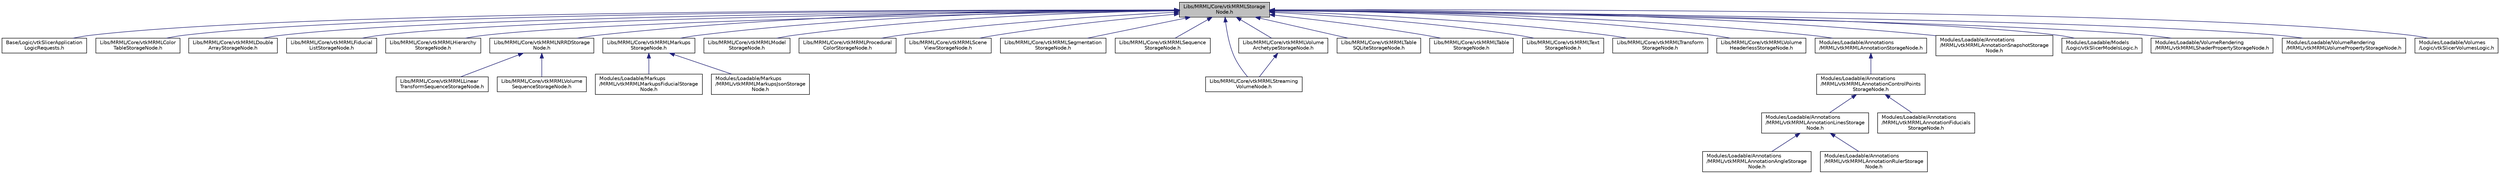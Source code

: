 digraph "Libs/MRML/Core/vtkMRMLStorageNode.h"
{
  bgcolor="transparent";
  edge [fontname="Helvetica",fontsize="10",labelfontname="Helvetica",labelfontsize="10"];
  node [fontname="Helvetica",fontsize="10",shape=record];
  Node19 [label="Libs/MRML/Core/vtkMRMLStorage\lNode.h",height=0.2,width=0.4,color="black", fillcolor="grey75", style="filled", fontcolor="black"];
  Node19 -> Node20 [dir="back",color="midnightblue",fontsize="10",style="solid",fontname="Helvetica"];
  Node20 [label="Base/Logic/vtkSlicerApplication\lLogicRequests.h",height=0.2,width=0.4,color="black",URL="$vtkSlicerApplicationLogicRequests_8h.html"];
  Node19 -> Node21 [dir="back",color="midnightblue",fontsize="10",style="solid",fontname="Helvetica"];
  Node21 [label="Libs/MRML/Core/vtkMRMLColor\lTableStorageNode.h",height=0.2,width=0.4,color="black",URL="$vtkMRMLColorTableStorageNode_8h.html"];
  Node19 -> Node22 [dir="back",color="midnightblue",fontsize="10",style="solid",fontname="Helvetica"];
  Node22 [label="Libs/MRML/Core/vtkMRMLDouble\lArrayStorageNode.h",height=0.2,width=0.4,color="black",URL="$vtkMRMLDoubleArrayStorageNode_8h.html"];
  Node19 -> Node23 [dir="back",color="midnightblue",fontsize="10",style="solid",fontname="Helvetica"];
  Node23 [label="Libs/MRML/Core/vtkMRMLFiducial\lListStorageNode.h",height=0.2,width=0.4,color="black",URL="$vtkMRMLFiducialListStorageNode_8h.html"];
  Node19 -> Node24 [dir="back",color="midnightblue",fontsize="10",style="solid",fontname="Helvetica"];
  Node24 [label="Libs/MRML/Core/vtkMRMLHierarchy\lStorageNode.h",height=0.2,width=0.4,color="black",URL="$vtkMRMLHierarchyStorageNode_8h.html"];
  Node19 -> Node25 [dir="back",color="midnightblue",fontsize="10",style="solid",fontname="Helvetica"];
  Node25 [label="Libs/MRML/Core/vtkMRMLNRRDStorage\lNode.h",height=0.2,width=0.4,color="black",URL="$vtkMRMLNRRDStorageNode_8h.html"];
  Node25 -> Node26 [dir="back",color="midnightblue",fontsize="10",style="solid",fontname="Helvetica"];
  Node26 [label="Libs/MRML/Core/vtkMRMLLinear\lTransformSequenceStorageNode.h",height=0.2,width=0.4,color="black",URL="$vtkMRMLLinearTransformSequenceStorageNode_8h.html"];
  Node25 -> Node27 [dir="back",color="midnightblue",fontsize="10",style="solid",fontname="Helvetica"];
  Node27 [label="Libs/MRML/Core/vtkMRMLVolume\lSequenceStorageNode.h",height=0.2,width=0.4,color="black",URL="$vtkMRMLVolumeSequenceStorageNode_8h.html"];
  Node19 -> Node28 [dir="back",color="midnightblue",fontsize="10",style="solid",fontname="Helvetica"];
  Node28 [label="Libs/MRML/Core/vtkMRMLMarkups\lStorageNode.h",height=0.2,width=0.4,color="black",URL="$vtkMRMLMarkupsStorageNode_8h.html"];
  Node28 -> Node29 [dir="back",color="midnightblue",fontsize="10",style="solid",fontname="Helvetica"];
  Node29 [label="Modules/Loadable/Markups\l/MRML/vtkMRMLMarkupsFiducialStorage\lNode.h",height=0.2,width=0.4,color="black",URL="$vtkMRMLMarkupsFiducialStorageNode_8h.html"];
  Node28 -> Node30 [dir="back",color="midnightblue",fontsize="10",style="solid",fontname="Helvetica"];
  Node30 [label="Modules/Loadable/Markups\l/MRML/vtkMRMLMarkupsJsonStorage\lNode.h",height=0.2,width=0.4,color="black",URL="$vtkMRMLMarkupsJsonStorageNode_8h.html"];
  Node19 -> Node31 [dir="back",color="midnightblue",fontsize="10",style="solid",fontname="Helvetica"];
  Node31 [label="Libs/MRML/Core/vtkMRMLModel\lStorageNode.h",height=0.2,width=0.4,color="black",URL="$vtkMRMLModelStorageNode_8h.html"];
  Node19 -> Node32 [dir="back",color="midnightblue",fontsize="10",style="solid",fontname="Helvetica"];
  Node32 [label="Libs/MRML/Core/vtkMRMLProcedural\lColorStorageNode.h",height=0.2,width=0.4,color="black",URL="$vtkMRMLProceduralColorStorageNode_8h.html"];
  Node19 -> Node33 [dir="back",color="midnightblue",fontsize="10",style="solid",fontname="Helvetica"];
  Node33 [label="Libs/MRML/Core/vtkMRMLScene\lViewStorageNode.h",height=0.2,width=0.4,color="black",URL="$vtkMRMLSceneViewStorageNode_8h.html"];
  Node19 -> Node34 [dir="back",color="midnightblue",fontsize="10",style="solid",fontname="Helvetica"];
  Node34 [label="Libs/MRML/Core/vtkMRMLSegmentation\lStorageNode.h",height=0.2,width=0.4,color="black",URL="$vtkMRMLSegmentationStorageNode_8h.html"];
  Node19 -> Node35 [dir="back",color="midnightblue",fontsize="10",style="solid",fontname="Helvetica"];
  Node35 [label="Libs/MRML/Core/vtkMRMLSequence\lStorageNode.h",height=0.2,width=0.4,color="black",URL="$vtkMRMLSequenceStorageNode_8h.html"];
  Node19 -> Node36 [dir="back",color="midnightblue",fontsize="10",style="solid",fontname="Helvetica"];
  Node36 [label="Libs/MRML/Core/vtkMRMLStreaming\lVolumeNode.h",height=0.2,width=0.4,color="black",URL="$vtkMRMLStreamingVolumeNode_8h.html"];
  Node19 -> Node37 [dir="back",color="midnightblue",fontsize="10",style="solid",fontname="Helvetica"];
  Node37 [label="Libs/MRML/Core/vtkMRMLVolume\lArchetypeStorageNode.h",height=0.2,width=0.4,color="black",URL="$vtkMRMLVolumeArchetypeStorageNode_8h.html"];
  Node37 -> Node36 [dir="back",color="midnightblue",fontsize="10",style="solid",fontname="Helvetica"];
  Node19 -> Node38 [dir="back",color="midnightblue",fontsize="10",style="solid",fontname="Helvetica"];
  Node38 [label="Libs/MRML/Core/vtkMRMLTable\lSQLiteStorageNode.h",height=0.2,width=0.4,color="black",URL="$vtkMRMLTableSQLiteStorageNode_8h.html"];
  Node19 -> Node39 [dir="back",color="midnightblue",fontsize="10",style="solid",fontname="Helvetica"];
  Node39 [label="Libs/MRML/Core/vtkMRMLTable\lStorageNode.h",height=0.2,width=0.4,color="black",URL="$vtkMRMLTableStorageNode_8h.html"];
  Node19 -> Node40 [dir="back",color="midnightblue",fontsize="10",style="solid",fontname="Helvetica"];
  Node40 [label="Libs/MRML/Core/vtkMRMLText\lStorageNode.h",height=0.2,width=0.4,color="black",URL="$vtkMRMLTextStorageNode_8h.html"];
  Node19 -> Node41 [dir="back",color="midnightblue",fontsize="10",style="solid",fontname="Helvetica"];
  Node41 [label="Libs/MRML/Core/vtkMRMLTransform\lStorageNode.h",height=0.2,width=0.4,color="black",URL="$vtkMRMLTransformStorageNode_8h.html"];
  Node19 -> Node42 [dir="back",color="midnightblue",fontsize="10",style="solid",fontname="Helvetica"];
  Node42 [label="Libs/MRML/Core/vtkMRMLVolume\lHeaderlessStorageNode.h",height=0.2,width=0.4,color="black",URL="$vtkMRMLVolumeHeaderlessStorageNode_8h.html"];
  Node19 -> Node43 [dir="back",color="midnightblue",fontsize="10",style="solid",fontname="Helvetica"];
  Node43 [label="Modules/Loadable/Annotations\l/MRML/vtkMRMLAnnotationStorageNode.h",height=0.2,width=0.4,color="black",URL="$vtkMRMLAnnotationStorageNode_8h.html"];
  Node43 -> Node44 [dir="back",color="midnightblue",fontsize="10",style="solid",fontname="Helvetica"];
  Node44 [label="Modules/Loadable/Annotations\l/MRML/vtkMRMLAnnotationControlPoints\lStorageNode.h",height=0.2,width=0.4,color="black",URL="$vtkMRMLAnnotationControlPointsStorageNode_8h.html"];
  Node44 -> Node45 [dir="back",color="midnightblue",fontsize="10",style="solid",fontname="Helvetica"];
  Node45 [label="Modules/Loadable/Annotations\l/MRML/vtkMRMLAnnotationLinesStorage\lNode.h",height=0.2,width=0.4,color="black",URL="$vtkMRMLAnnotationLinesStorageNode_8h.html"];
  Node45 -> Node46 [dir="back",color="midnightblue",fontsize="10",style="solid",fontname="Helvetica"];
  Node46 [label="Modules/Loadable/Annotations\l/MRML/vtkMRMLAnnotationAngleStorage\lNode.h",height=0.2,width=0.4,color="black",URL="$vtkMRMLAnnotationAngleStorageNode_8h.html"];
  Node45 -> Node47 [dir="back",color="midnightblue",fontsize="10",style="solid",fontname="Helvetica"];
  Node47 [label="Modules/Loadable/Annotations\l/MRML/vtkMRMLAnnotationRulerStorage\lNode.h",height=0.2,width=0.4,color="black",URL="$vtkMRMLAnnotationRulerStorageNode_8h.html"];
  Node44 -> Node48 [dir="back",color="midnightblue",fontsize="10",style="solid",fontname="Helvetica"];
  Node48 [label="Modules/Loadable/Annotations\l/MRML/vtkMRMLAnnotationFiducials\lStorageNode.h",height=0.2,width=0.4,color="black",URL="$vtkMRMLAnnotationFiducialsStorageNode_8h.html"];
  Node19 -> Node49 [dir="back",color="midnightblue",fontsize="10",style="solid",fontname="Helvetica"];
  Node49 [label="Modules/Loadable/Annotations\l/MRML/vtkMRMLAnnotationSnapshotStorage\lNode.h",height=0.2,width=0.4,color="black",URL="$vtkMRMLAnnotationSnapshotStorageNode_8h.html"];
  Node19 -> Node50 [dir="back",color="midnightblue",fontsize="10",style="solid",fontname="Helvetica"];
  Node50 [label="Modules/Loadable/Models\l/Logic/vtkSlicerModelsLogic.h",height=0.2,width=0.4,color="black",URL="$vtkSlicerModelsLogic_8h.html"];
  Node19 -> Node51 [dir="back",color="midnightblue",fontsize="10",style="solid",fontname="Helvetica"];
  Node51 [label="Modules/Loadable/VolumeRendering\l/MRML/vtkMRMLShaderPropertyStorageNode.h",height=0.2,width=0.4,color="black",URL="$vtkMRMLShaderPropertyStorageNode_8h.html"];
  Node19 -> Node52 [dir="back",color="midnightblue",fontsize="10",style="solid",fontname="Helvetica"];
  Node52 [label="Modules/Loadable/VolumeRendering\l/MRML/vtkMRMLVolumePropertyStorageNode.h",height=0.2,width=0.4,color="black",URL="$vtkMRMLVolumePropertyStorageNode_8h.html"];
  Node19 -> Node53 [dir="back",color="midnightblue",fontsize="10",style="solid",fontname="Helvetica"];
  Node53 [label="Modules/Loadable/Volumes\l/Logic/vtkSlicerVolumesLogic.h",height=0.2,width=0.4,color="black",URL="$vtkSlicerVolumesLogic_8h.html"];
}
